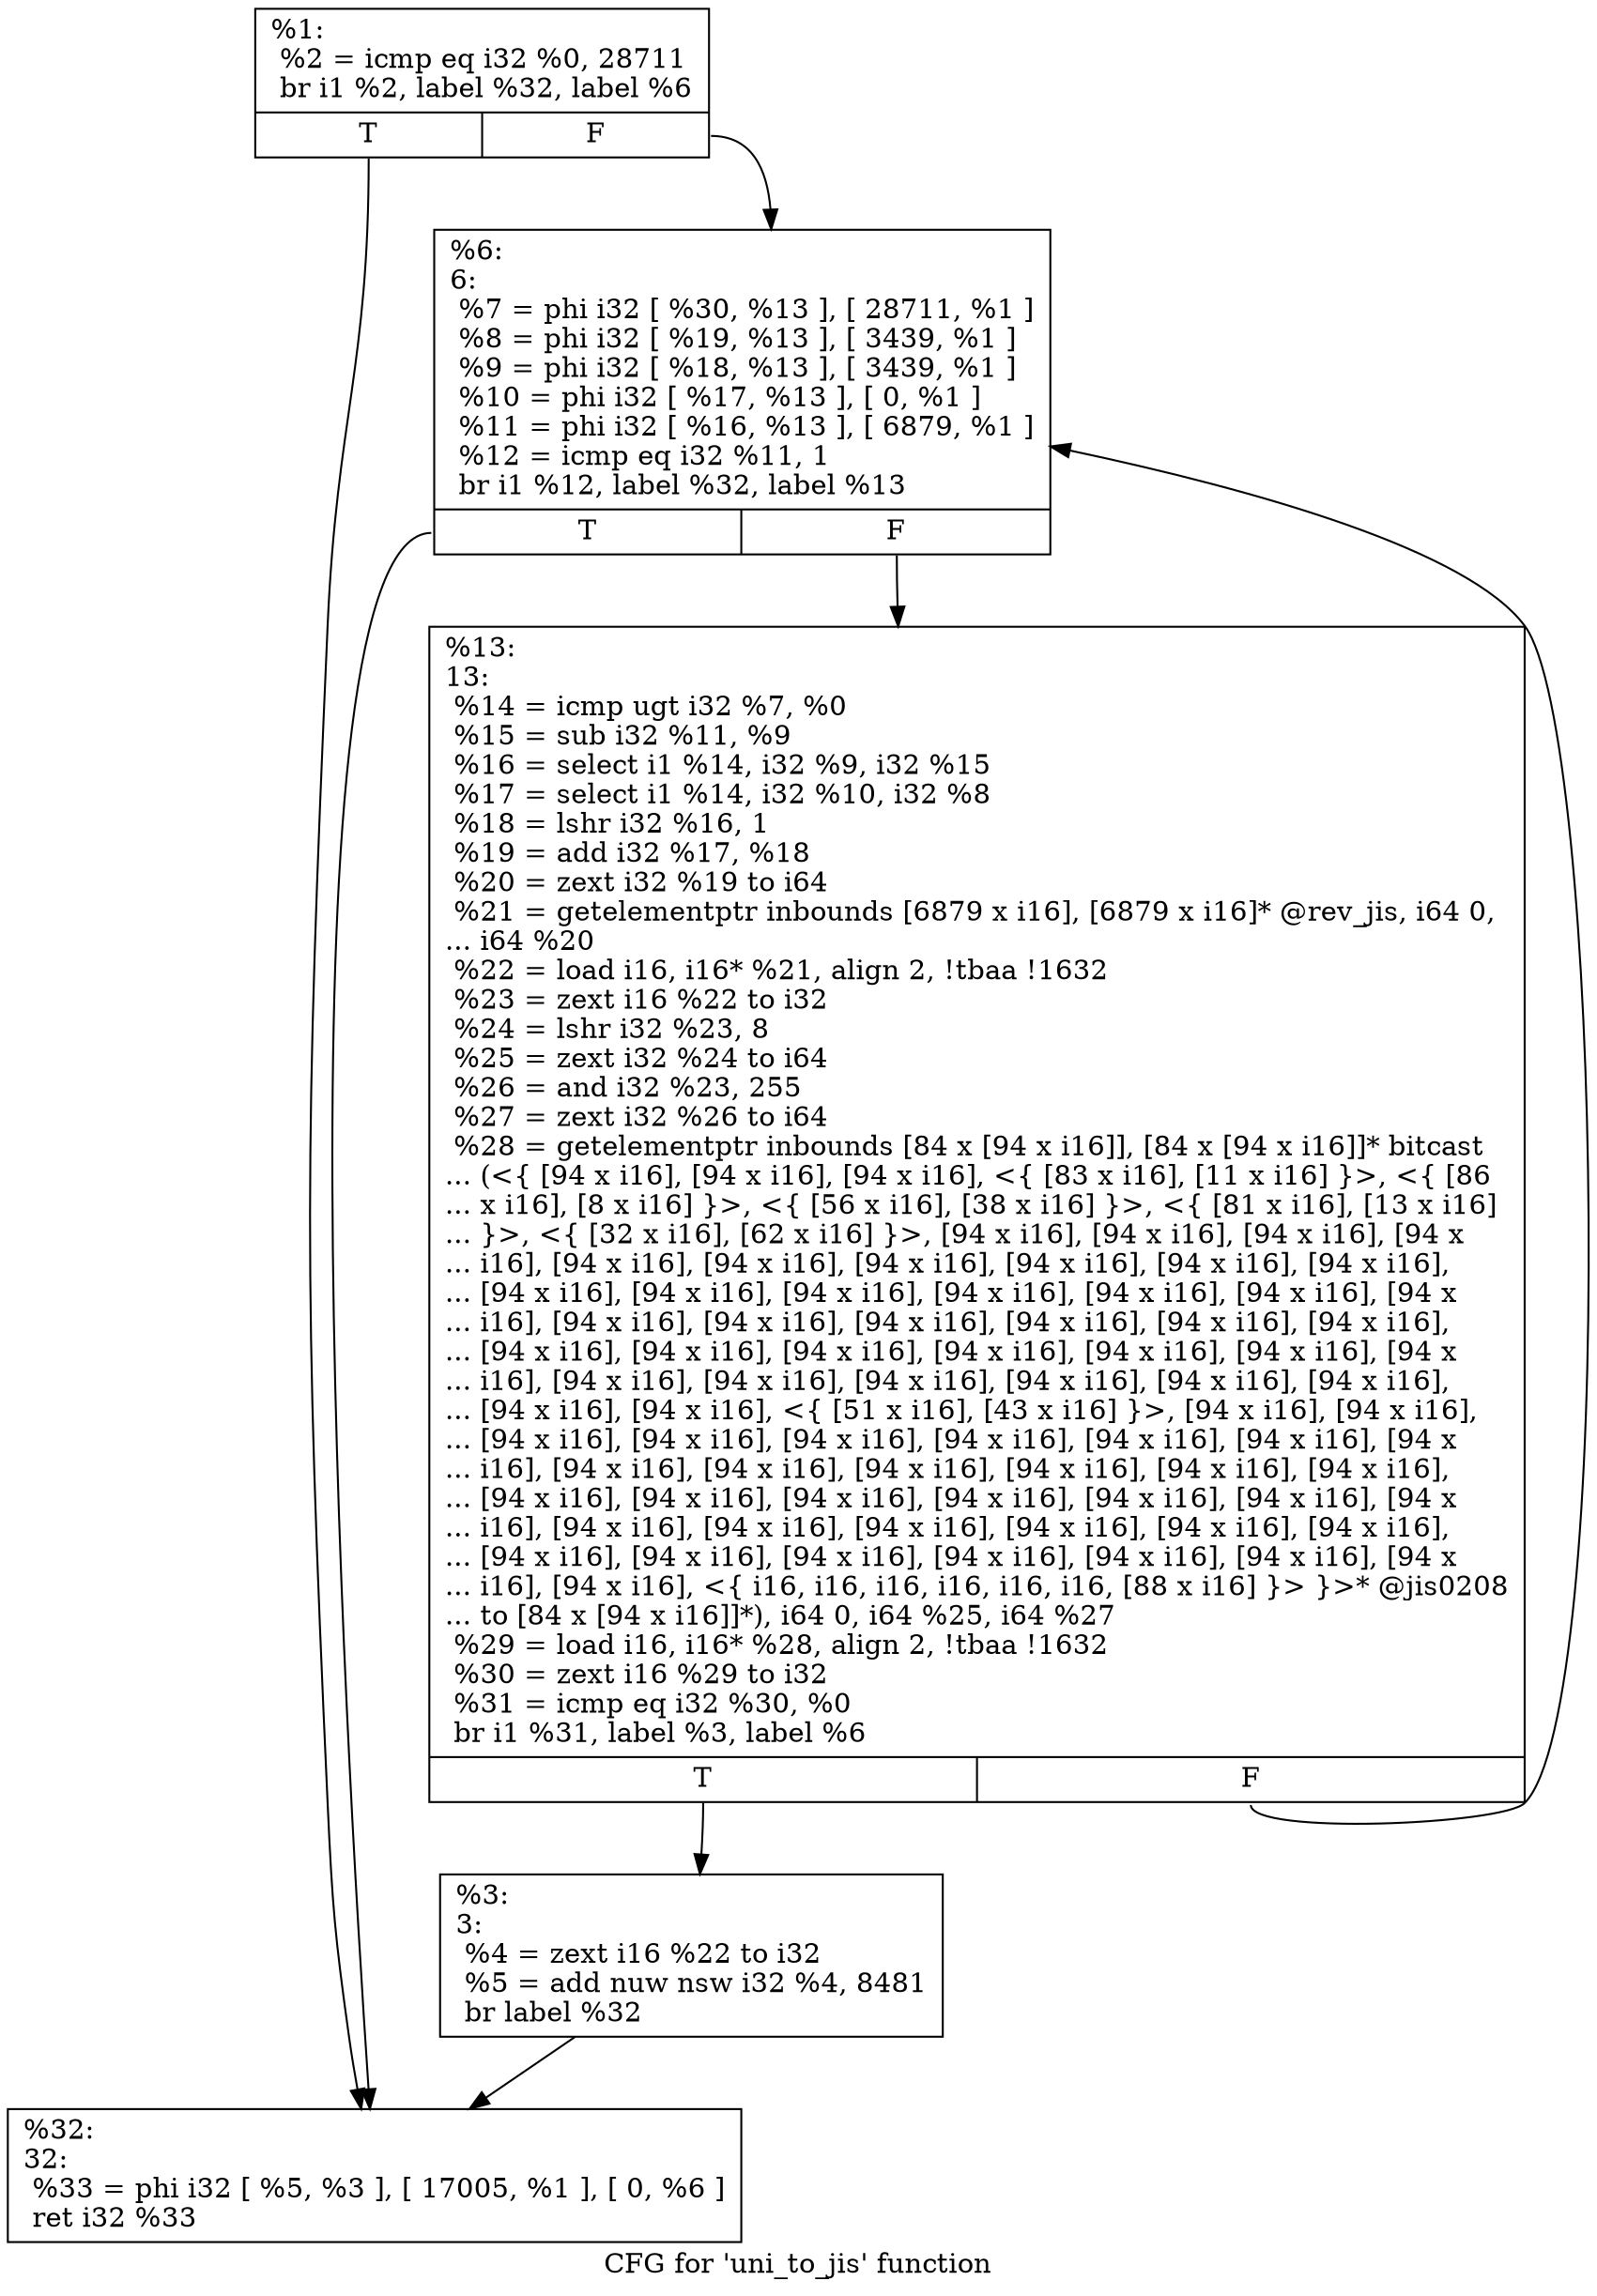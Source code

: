 digraph "CFG for 'uni_to_jis' function" {
	label="CFG for 'uni_to_jis' function";

	Node0x1c470a0 [shape=record,label="{%1:\l  %2 = icmp eq i32 %0, 28711\l  br i1 %2, label %32, label %6\l|{<s0>T|<s1>F}}"];
	Node0x1c470a0:s0 -> Node0x1c471e0;
	Node0x1c470a0:s1 -> Node0x1c47140;
	Node0x1c470f0 [shape=record,label="{%3:\l3:                                                \l  %4 = zext i16 %22 to i32\l  %5 = add nuw nsw i32 %4, 8481\l  br label %32\l}"];
	Node0x1c470f0 -> Node0x1c471e0;
	Node0x1c47140 [shape=record,label="{%6:\l6:                                                \l  %7 = phi i32 [ %30, %13 ], [ 28711, %1 ]\l  %8 = phi i32 [ %19, %13 ], [ 3439, %1 ]\l  %9 = phi i32 [ %18, %13 ], [ 3439, %1 ]\l  %10 = phi i32 [ %17, %13 ], [ 0, %1 ]\l  %11 = phi i32 [ %16, %13 ], [ 6879, %1 ]\l  %12 = icmp eq i32 %11, 1\l  br i1 %12, label %32, label %13\l|{<s0>T|<s1>F}}"];
	Node0x1c47140:s0 -> Node0x1c471e0;
	Node0x1c47140:s1 -> Node0x1c47190;
	Node0x1c47190 [shape=record,label="{%13:\l13:                                               \l  %14 = icmp ugt i32 %7, %0\l  %15 = sub i32 %11, %9\l  %16 = select i1 %14, i32 %9, i32 %15\l  %17 = select i1 %14, i32 %10, i32 %8\l  %18 = lshr i32 %16, 1\l  %19 = add i32 %17, %18\l  %20 = zext i32 %19 to i64\l  %21 = getelementptr inbounds [6879 x i16], [6879 x i16]* @rev_jis, i64 0,\l... i64 %20\l  %22 = load i16, i16* %21, align 2, !tbaa !1632\l  %23 = zext i16 %22 to i32\l  %24 = lshr i32 %23, 8\l  %25 = zext i32 %24 to i64\l  %26 = and i32 %23, 255\l  %27 = zext i32 %26 to i64\l  %28 = getelementptr inbounds [84 x [94 x i16]], [84 x [94 x i16]]* bitcast\l... (\<\{ [94 x i16], [94 x i16], [94 x i16], \<\{ [83 x i16], [11 x i16] \}\>, \<\{ [86\l... x i16], [8 x i16] \}\>, \<\{ [56 x i16], [38 x i16] \}\>, \<\{ [81 x i16], [13 x i16]\l... \}\>, \<\{ [32 x i16], [62 x i16] \}\>, [94 x i16], [94 x i16], [94 x i16], [94 x\l... i16], [94 x i16], [94 x i16], [94 x i16], [94 x i16], [94 x i16], [94 x i16],\l... [94 x i16], [94 x i16], [94 x i16], [94 x i16], [94 x i16], [94 x i16], [94 x\l... i16], [94 x i16], [94 x i16], [94 x i16], [94 x i16], [94 x i16], [94 x i16],\l... [94 x i16], [94 x i16], [94 x i16], [94 x i16], [94 x i16], [94 x i16], [94 x\l... i16], [94 x i16], [94 x i16], [94 x i16], [94 x i16], [94 x i16], [94 x i16],\l... [94 x i16], [94 x i16], \<\{ [51 x i16], [43 x i16] \}\>, [94 x i16], [94 x i16],\l... [94 x i16], [94 x i16], [94 x i16], [94 x i16], [94 x i16], [94 x i16], [94 x\l... i16], [94 x i16], [94 x i16], [94 x i16], [94 x i16], [94 x i16], [94 x i16],\l... [94 x i16], [94 x i16], [94 x i16], [94 x i16], [94 x i16], [94 x i16], [94 x\l... i16], [94 x i16], [94 x i16], [94 x i16], [94 x i16], [94 x i16], [94 x i16],\l... [94 x i16], [94 x i16], [94 x i16], [94 x i16], [94 x i16], [94 x i16], [94 x\l... i16], [94 x i16], \<\{ i16, i16, i16, i16, i16, i16, [88 x i16] \}\> \}\>* @jis0208\l... to [84 x [94 x i16]]*), i64 0, i64 %25, i64 %27\l  %29 = load i16, i16* %28, align 2, !tbaa !1632\l  %30 = zext i16 %29 to i32\l  %31 = icmp eq i32 %30, %0\l  br i1 %31, label %3, label %6\l|{<s0>T|<s1>F}}"];
	Node0x1c47190:s0 -> Node0x1c470f0;
	Node0x1c47190:s1 -> Node0x1c47140;
	Node0x1c471e0 [shape=record,label="{%32:\l32:                                               \l  %33 = phi i32 [ %5, %3 ], [ 17005, %1 ], [ 0, %6 ]\l  ret i32 %33\l}"];
}
